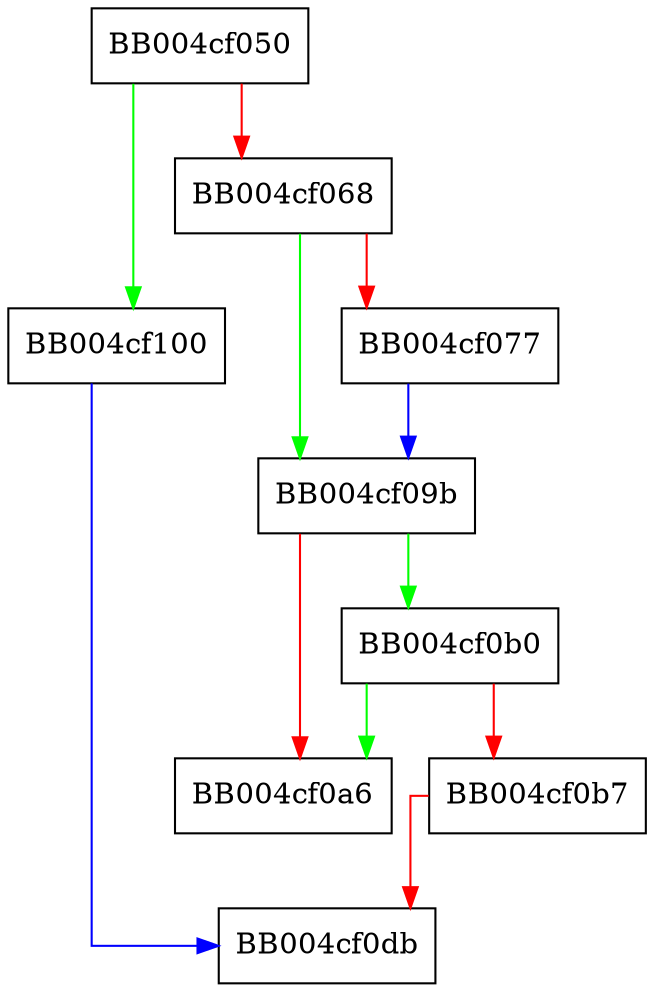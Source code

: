 digraph tls13_common_post_process_record {
  node [shape="box"];
  graph [splines=ortho];
  BB004cf050 -> BB004cf100 [color="green"];
  BB004cf050 -> BB004cf068 [color="red"];
  BB004cf068 -> BB004cf09b [color="green"];
  BB004cf068 -> BB004cf077 [color="red"];
  BB004cf077 -> BB004cf09b [color="blue"];
  BB004cf09b -> BB004cf0b0 [color="green"];
  BB004cf09b -> BB004cf0a6 [color="red"];
  BB004cf0b0 -> BB004cf0a6 [color="green"];
  BB004cf0b0 -> BB004cf0b7 [color="red"];
  BB004cf0b7 -> BB004cf0db [color="red"];
  BB004cf100 -> BB004cf0db [color="blue"];
}